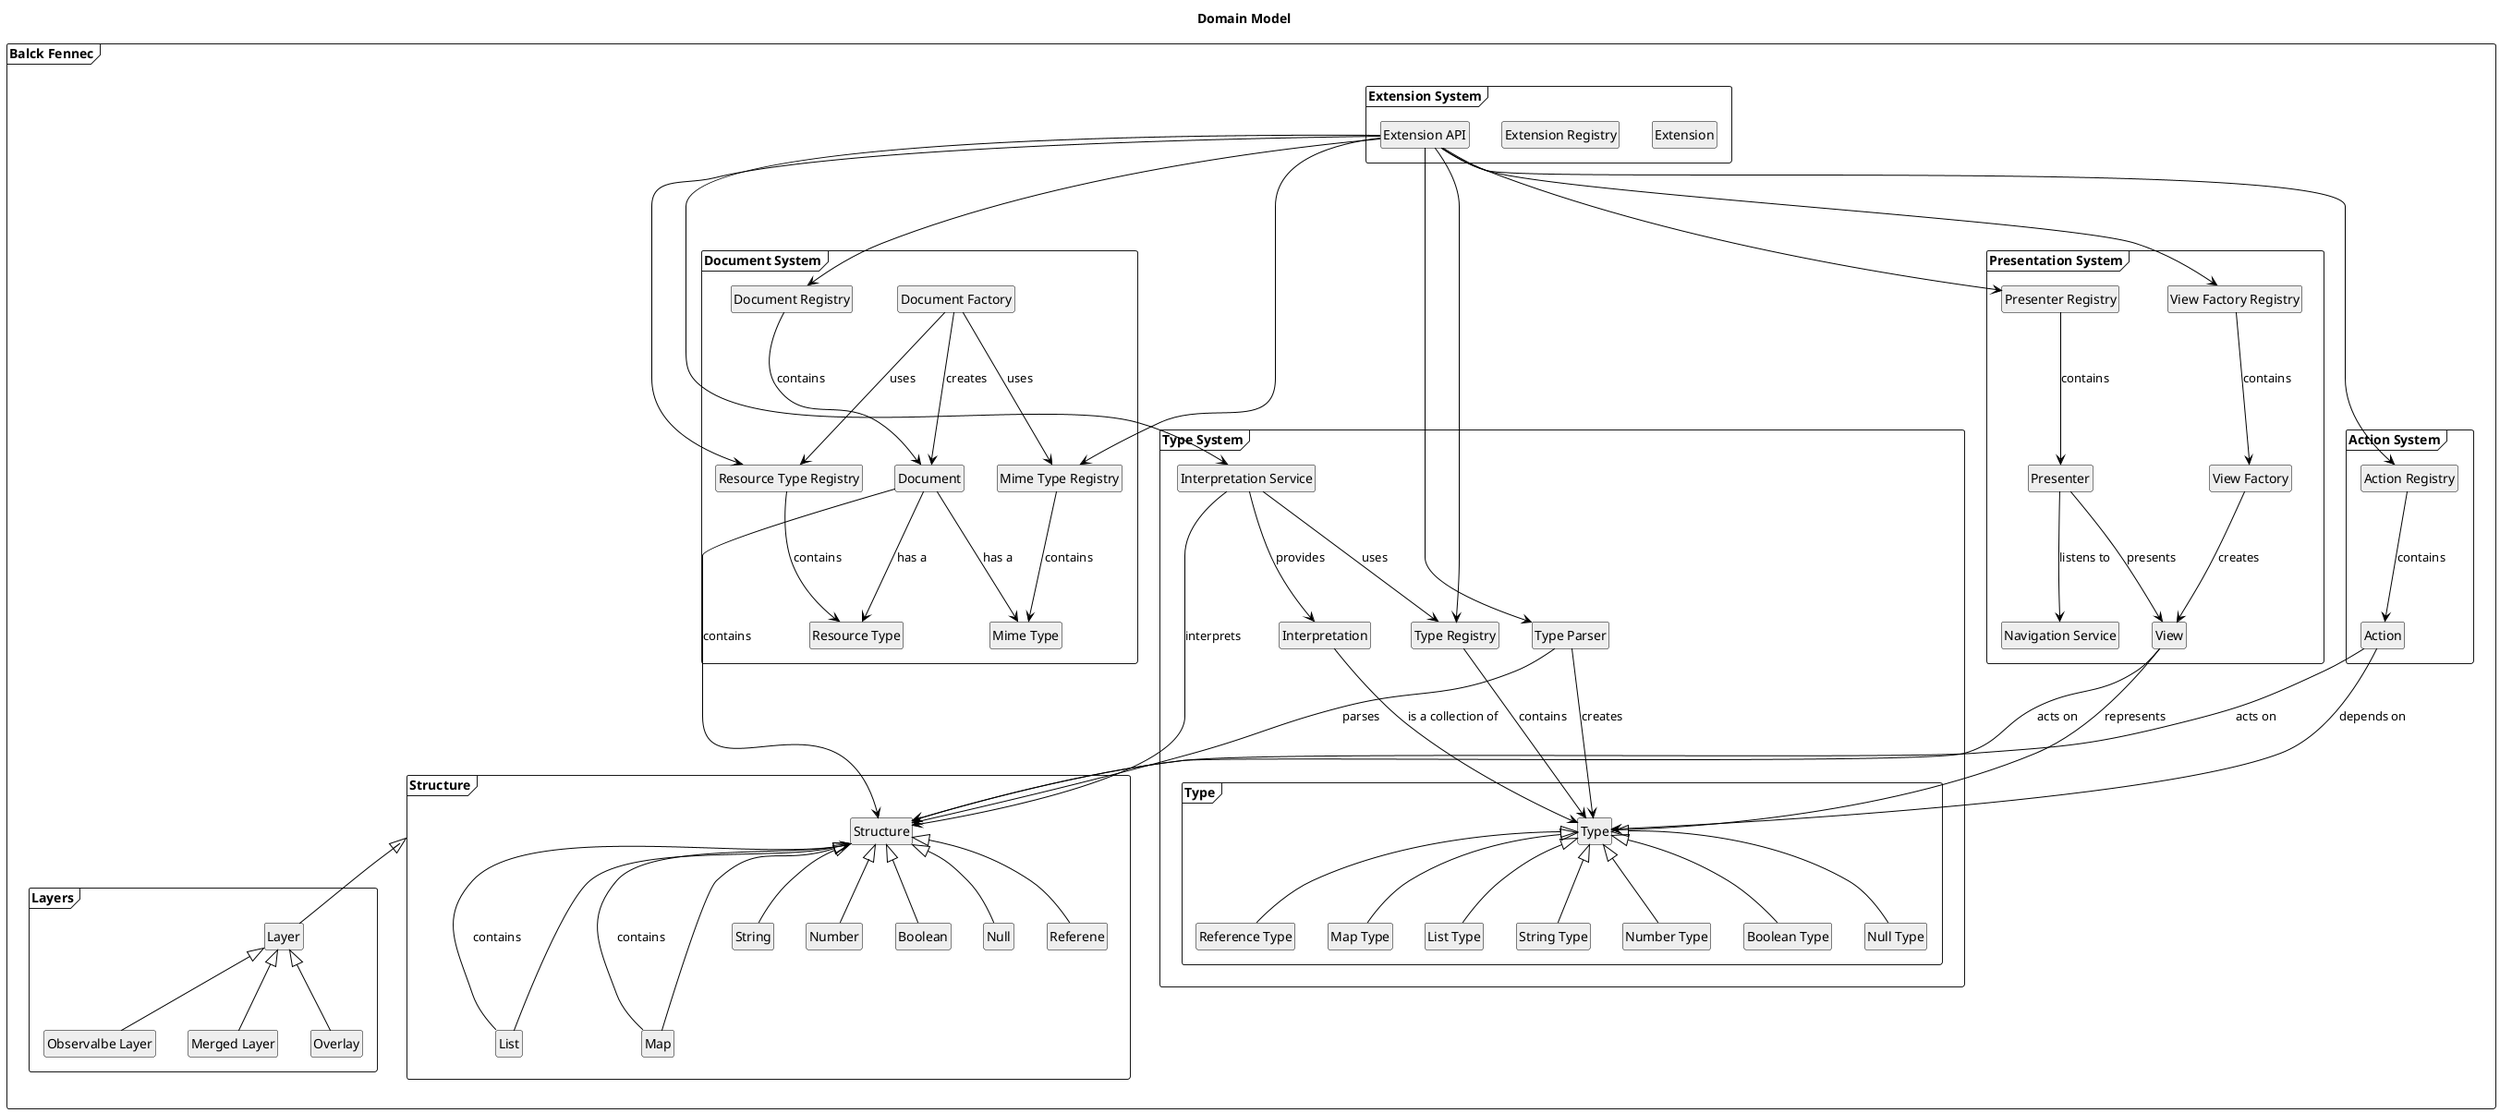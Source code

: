 @startuml domain model

hide circle
hide members
hide methods

skinparam class {
    BackgroundColor #EEE
    ArrowColor Black
    BorderColor Black
}

title Domain Model

package "Balck Fennec" <<Frame>> {

    package "Structure" <<Frame>>{
        class "Structure"               as s
        class "Map"                     as m
        class "List"                    as l
        class "String"                  as str
        class "Number"                  as n
        class "Boolean"                 as b
        class "Null"                    as nu
        class "Referene"                as r

        m -u-|> s
        l -u-|> s
        str -u-|> s
        n -u-|> s
        b -u-|> s
        nu -u-|> s
        r -u-|> s

        m ---> s : contains
        l ---> s : contains
    }

    package "Layers" <<Frame>> {
        class "Layer"                   as la
        class "Merged Layer"            as ml
        class "Overlay"                 as ol
        class "Observalbe Layer"        as rl

        la -u-|> "Structure"
        ml -u-|> la
        ol -u-|> la
        rl -u-|> la
    }

    package "Type System" <<Frame>>{
        class "Interpretation Service"  as is 
        class "Interpretation"          as i
        class "Type Registry"           as typer
        class "Type Parser"             as tp

        package "Type" <<Frame>> {
            class "Type"                as t
            class "Map Type"            as mapt
            class "List Type"           as lt
            class "String Type"         as st
            class "Number Type"         as nt
            class "Boolean Type"        as bt
            class "Null Type"           as nut
            class "Reference Type"      as reft

            mapt -u-|> t
            lt -u-|> t
            st -u-|> t
            nt -u-|> t
            bt -u-|> t
            nut -u-|> t
            reft -u-|> t

        }

        typer ---> t : contains
        is ---> typer : uses
        tp ---> t : creates
        tp ---> s : parses
    }

    package "Document System" <<Frame>> {
        class "Document Factory"        as df
        class "Document Registry"       as dr
        class "Document"                as d
        class "Mime Type"               as mt
        class "Mime Type Registry"      as mtr

        class "Resource Type"           as rt
        class "Resource Type Registry"  as rtr

        mtr ---> mt : contains
        rtr ---> rt : contains
        df  ---> d : creates
        dr  ---> d : contains
        d ---> mt : has a
        d ---> rt : has a
        df  ---> mtr : uses
        df  ---> rtr : uses
    }

    package "Presentation System" <<Frame>> {
        class "Presenter"               as p
        class "Presenter Registry"      as pr
        class "View"                    as v
        class "View Factory Registry"   as vfr
        class "View Factory"            as vf
        class "Navigation Service"      as ns

        vfr ---> vf : contains
        vf ---> v : creates
        pr ---> p : contains
        p ---> v : presents
        p ---> ns : listens to

    }

    package "Action System" <<Frame>> {
        class "Action"                  as a
        class "Action Registry"         as ar

        ar ---> a : contains
    }

    package "Extension System" <<Frame>> {
        class "Extension"               as e
        class "Extension Registry"
        class "Extension API"           as api

        api ---> is
        api ---> pr
        api ---> ar
        api ---> vfr
        api ---> mtr
        api ---> rtr
        api ---> dr
        api ---> typer
        api ---> tp
    }
}

' relations

d ---> s : contains

is ---> s : interprets
is ---> i : provides
i ---> t : is a collection of

v ---> t : represents
v ---> s : acts on

a ---> s : acts on
a ---> t : depends on

@enduml
